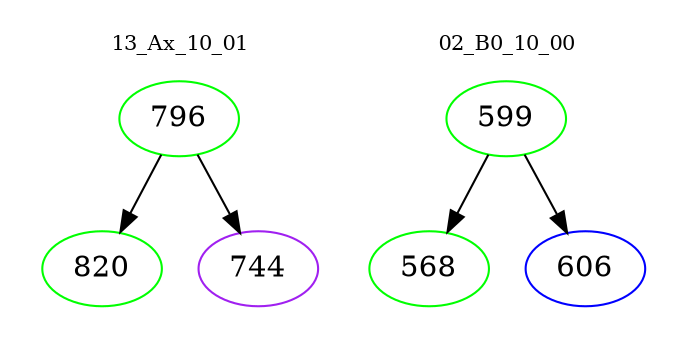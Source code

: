 digraph{
subgraph cluster_0 {
color = white
label = "13_Ax_10_01";
fontsize=10;
T0_796 [label="796", color="green"]
T0_796 -> T0_820 [color="black"]
T0_820 [label="820", color="green"]
T0_796 -> T0_744 [color="black"]
T0_744 [label="744", color="purple"]
}
subgraph cluster_1 {
color = white
label = "02_B0_10_00";
fontsize=10;
T1_599 [label="599", color="green"]
T1_599 -> T1_568 [color="black"]
T1_568 [label="568", color="green"]
T1_599 -> T1_606 [color="black"]
T1_606 [label="606", color="blue"]
}
}
